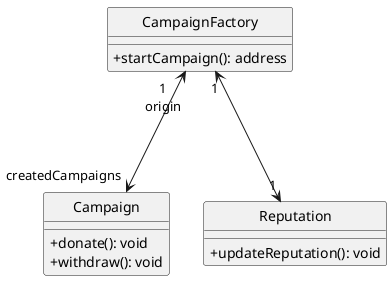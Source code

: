 @startuml Architecture
skinparam classAttributeIconSize 0
hide circle

class CampaignFactory {
  + startCampaign(): address
}


class Campaign {
  + donate(): void
  + withdraw(): void
}

class Reputation {
  + updateReputation(): void
}

CampaignFactory "1\norigin" <---> "createdCampaigns" Campaign
CampaignFactory "1" <---> "1" Reputation


@enduml